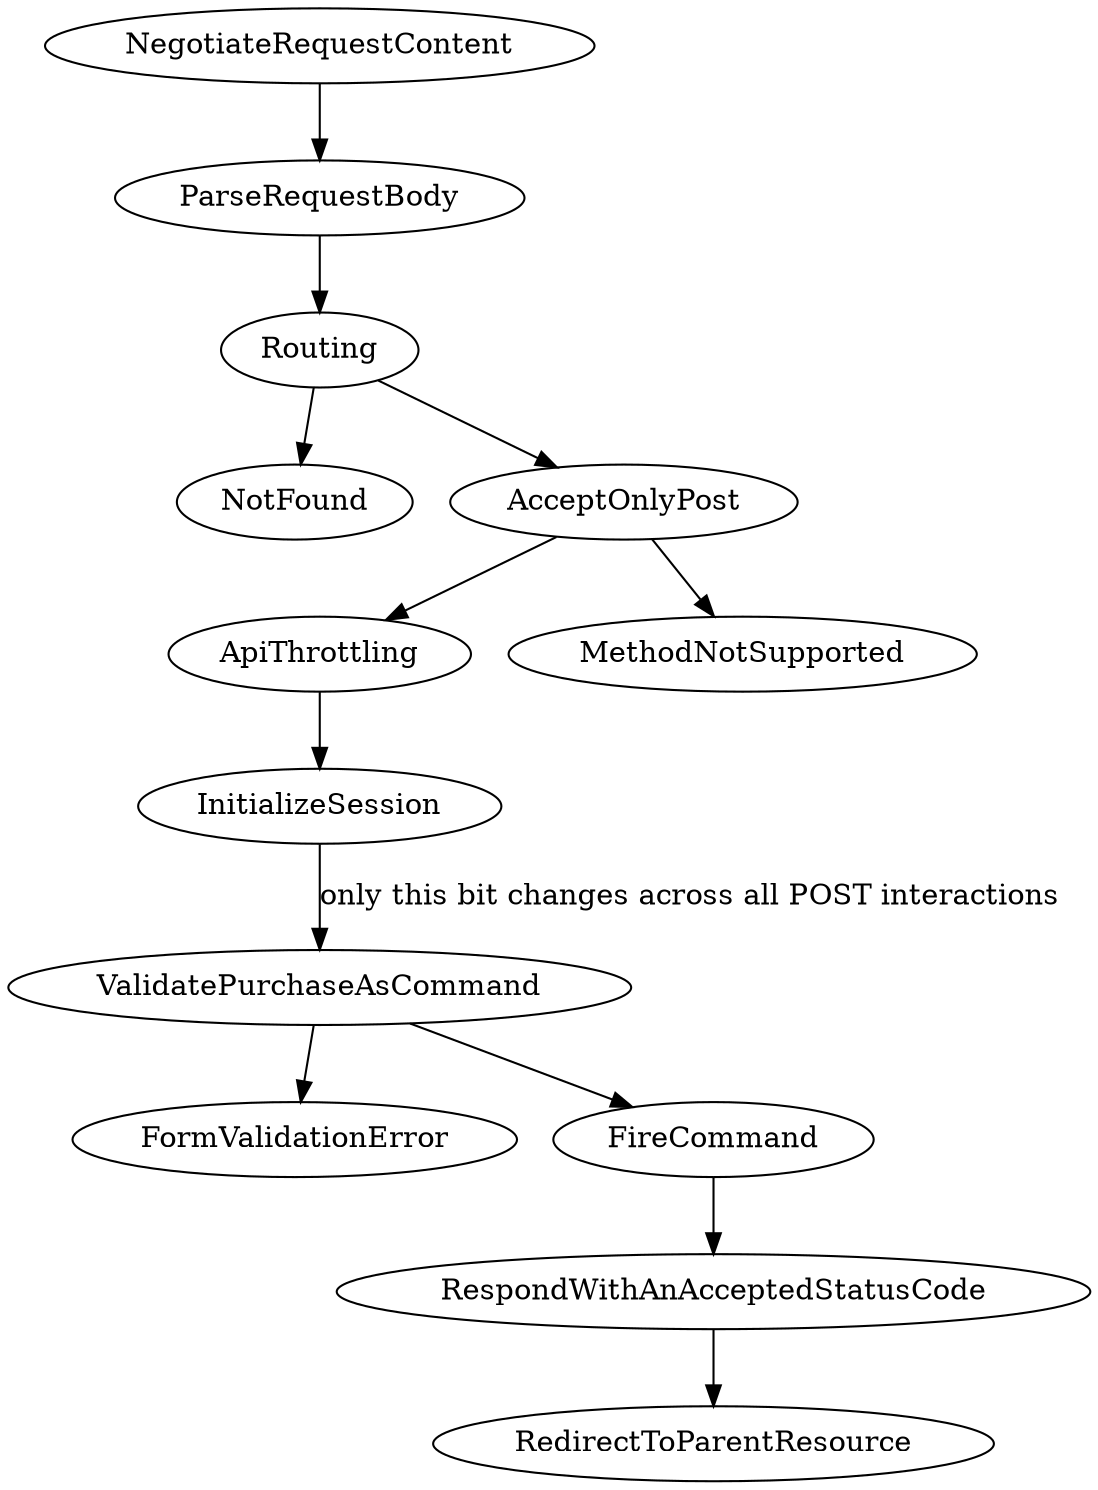digraph App {
    NegotiateRequestContent -> ParseRequestBody
    ParseRequestBody -> Routing
    Routing -> NotFound
    Routing -> AcceptOnlyPost
    AcceptOnlyPost -> ApiThrottling
    AcceptOnlyPost -> MethodNotSupported
    ApiThrottling -> InitializeSession
    InitializeSession -> ValidatePurchaseAsCommand [ label="only this bit changes across all POST interactions" ]
    ValidatePurchaseAsCommand -> FormValidationError
    ValidatePurchaseAsCommand -> FireCommand
    FireCommand -> RespondWithAnAcceptedStatusCode
    RespondWithAnAcceptedStatusCode -> RedirectToParentResource
}
